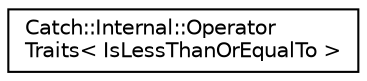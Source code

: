 digraph "Graphical Class Hierarchy"
{
  edge [fontname="Helvetica",fontsize="10",labelfontname="Helvetica",labelfontsize="10"];
  node [fontname="Helvetica",fontsize="10",shape=record];
  rankdir="LR";
  Node1 [label="Catch::Internal::Operator\lTraits\< IsLessThanOrEqualTo \>",height=0.2,width=0.4,color="black", fillcolor="white", style="filled",URL="$d6/d8a/structCatch_1_1Internal_1_1OperatorTraits_3_01IsLessThanOrEqualTo_01_4.html"];
}
